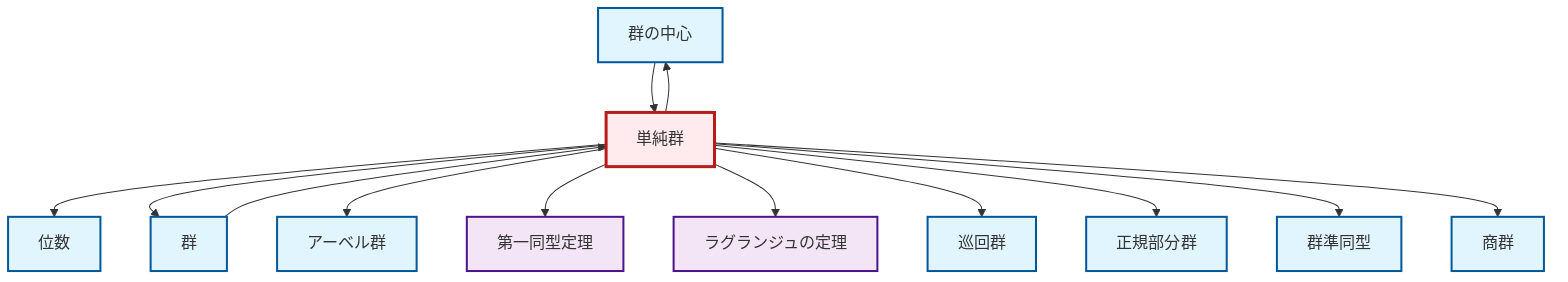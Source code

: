 graph TD
    classDef definition fill:#e1f5fe,stroke:#01579b,stroke-width:2px
    classDef theorem fill:#f3e5f5,stroke:#4a148c,stroke-width:2px
    classDef axiom fill:#fff3e0,stroke:#e65100,stroke-width:2px
    classDef example fill:#e8f5e9,stroke:#1b5e20,stroke-width:2px
    classDef current fill:#ffebee,stroke:#b71c1c,stroke-width:3px
    def-quotient-group["商群"]:::definition
    def-order["位数"]:::definition
    def-center-of-group["群の中心"]:::definition
    def-cyclic-group["巡回群"]:::definition
    def-normal-subgroup["正規部分群"]:::definition
    def-abelian-group["アーベル群"]:::definition
    def-simple-group["単純群"]:::definition
    def-group["群"]:::definition
    def-homomorphism["群準同型"]:::definition
    thm-lagrange["ラグランジュの定理"]:::theorem
    thm-first-isomorphism["第一同型定理"]:::theorem
    def-simple-group --> def-center-of-group
    def-simple-group --> def-order
    def-simple-group --> def-group
    def-simple-group --> def-abelian-group
    def-center-of-group --> def-simple-group
    def-simple-group --> thm-first-isomorphism
    def-simple-group --> thm-lagrange
    def-group --> def-simple-group
    def-simple-group --> def-cyclic-group
    def-simple-group --> def-normal-subgroup
    def-simple-group --> def-homomorphism
    def-simple-group --> def-quotient-group
    class def-simple-group current